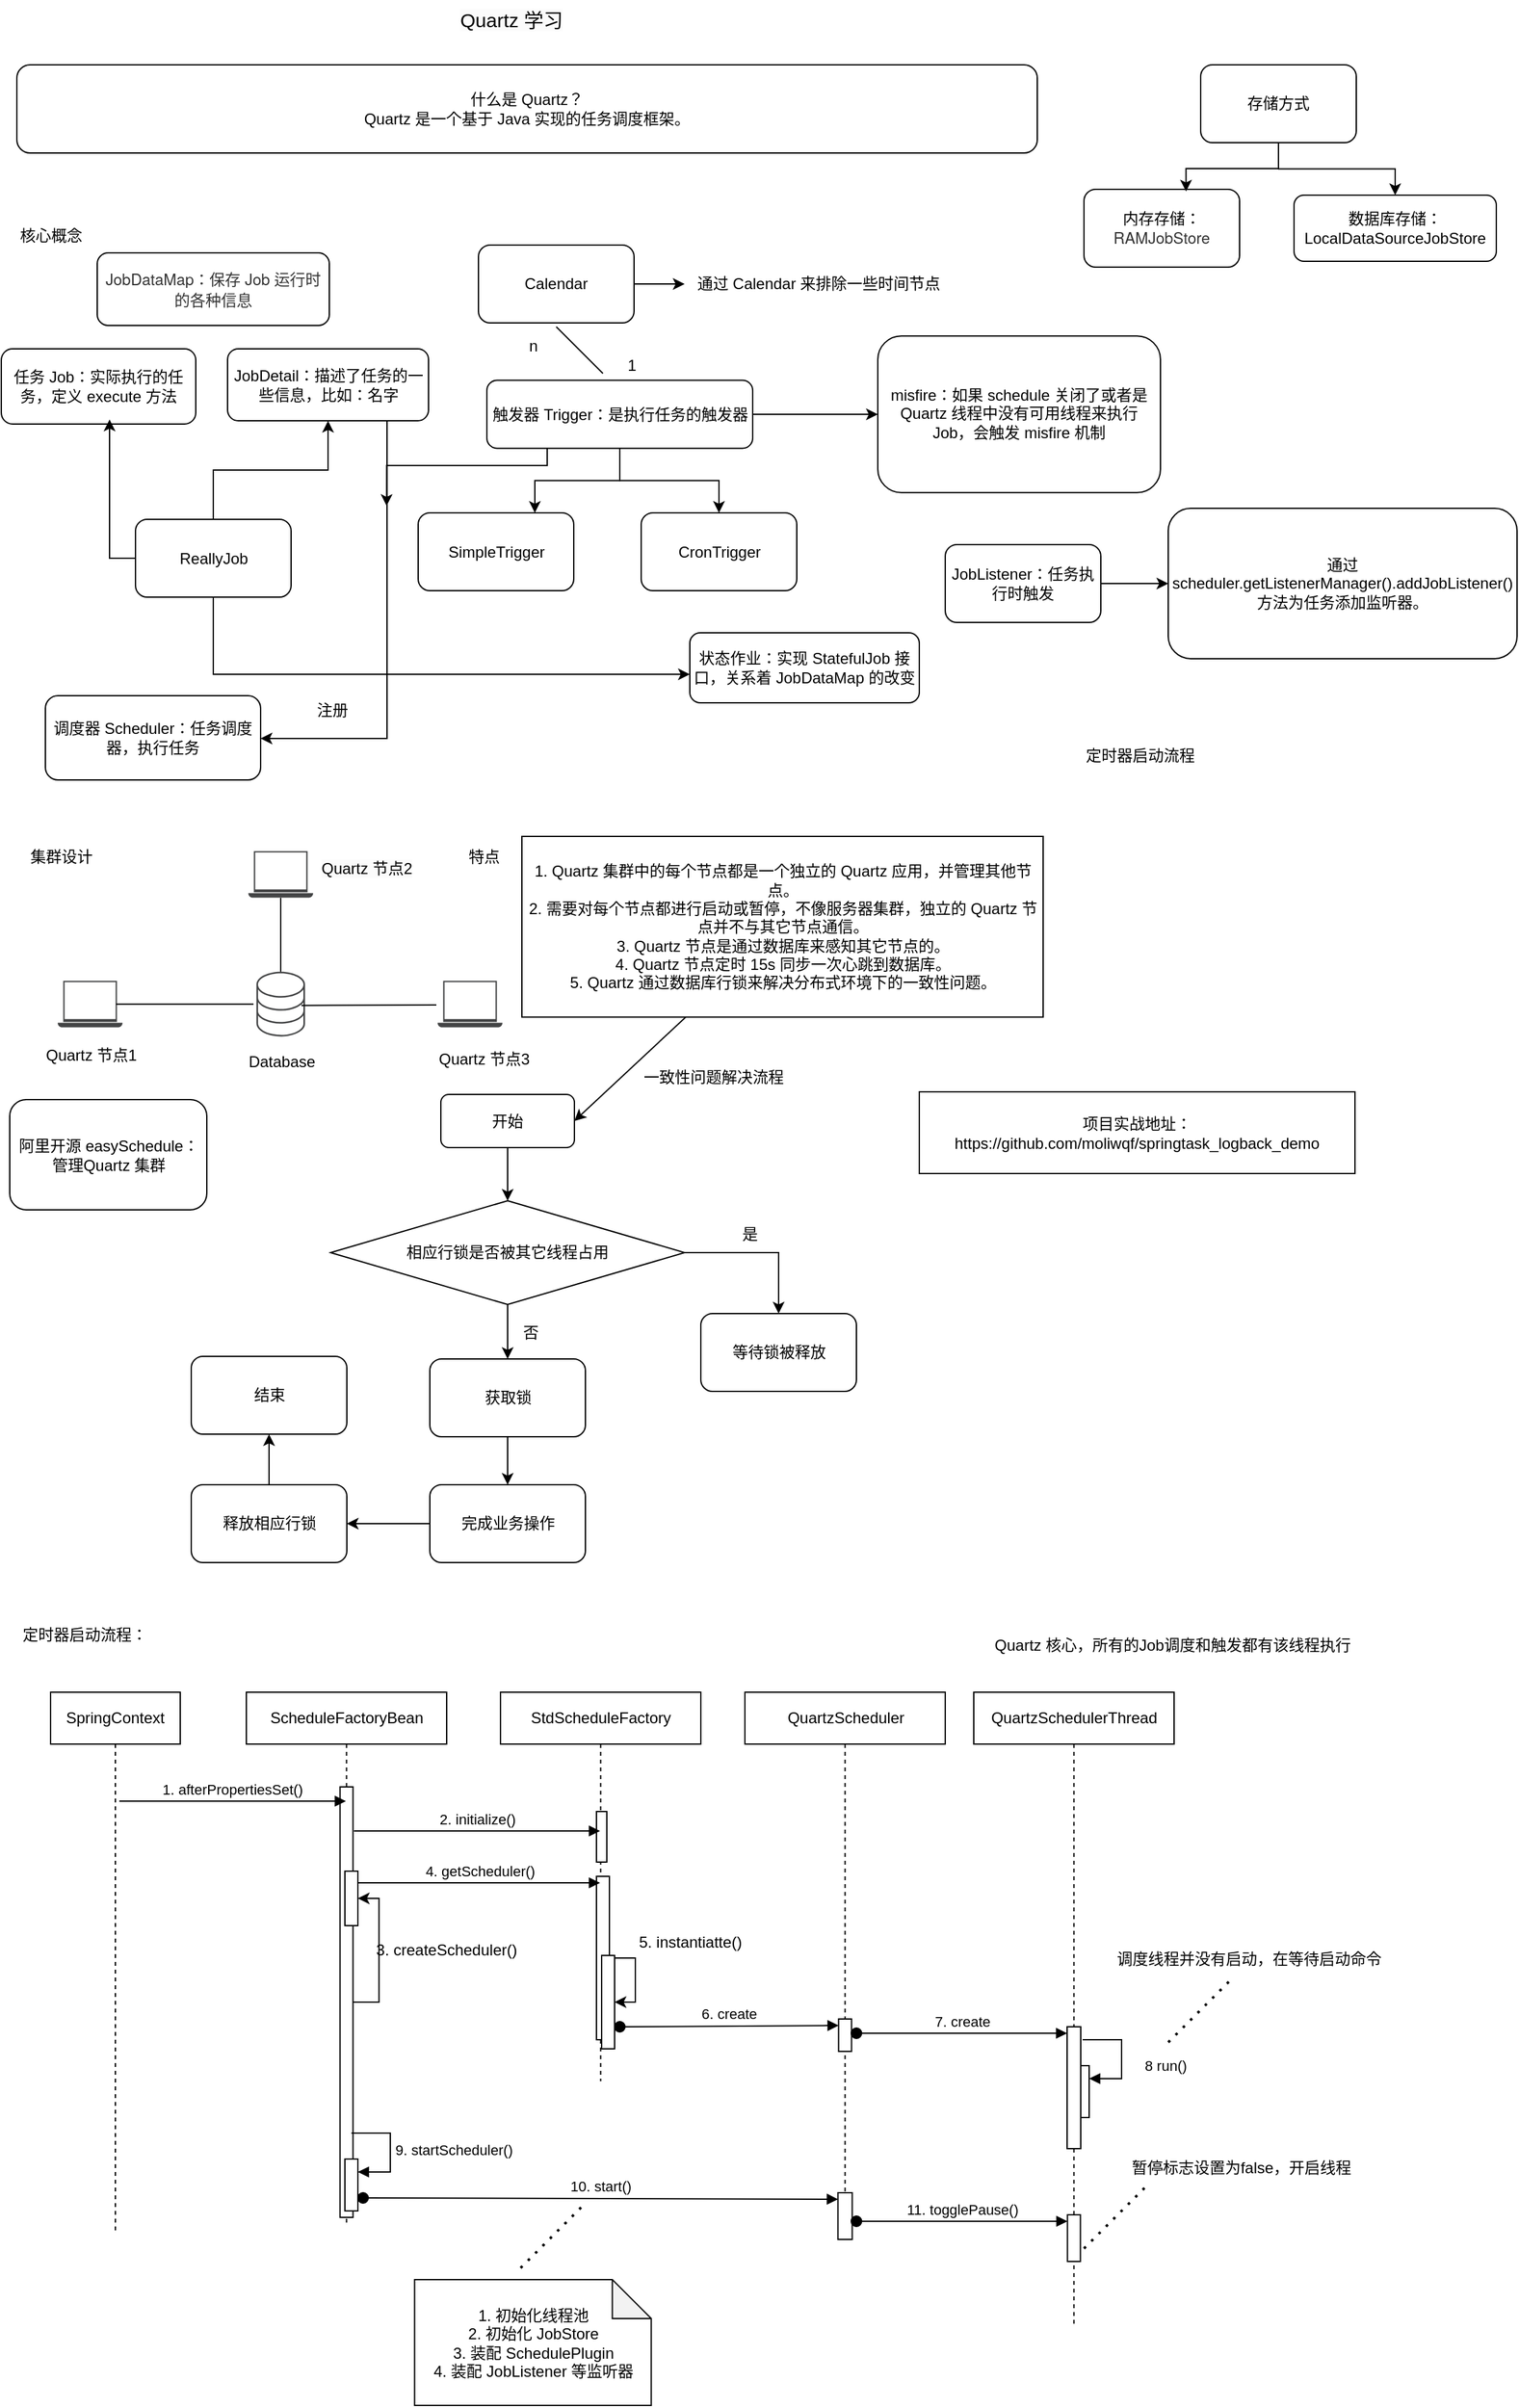 <mxfile version="24.7.1" type="github">
  <diagram name="第 1 页" id="t5rmYULxfnpGZIQc0kC4">
    <mxGraphModel dx="1221" dy="759" grid="0" gridSize="10" guides="1" tooltips="1" connect="1" arrows="1" fold="1" page="1" pageScale="1" pageWidth="827" pageHeight="1169" math="0" shadow="0">
      <root>
        <mxCell id="0" />
        <mxCell id="1" parent="0" />
        <mxCell id="8cU8IfGOEaAC18SAXIAc-3" value="什么是 Quartz？&lt;div&gt;Quartz 是一个基于 Java 实现的任务调度框架。&lt;/div&gt;" style="rounded=1;whiteSpace=wrap;html=1;" parent="1" vertex="1">
          <mxGeometry x="20" y="68" width="787" height="68" as="geometry" />
        </mxCell>
        <mxCell id="8cU8IfGOEaAC18SAXIAc-5" value="&lt;font style=&quot;font-size: 12px;&quot;&gt;任务 Job：实际执行的任务，定义 execute 方法&lt;/font&gt;" style="rounded=1;whiteSpace=wrap;html=1;" parent="1" vertex="1">
          <mxGeometry x="8" y="287" width="150" height="58" as="geometry" />
        </mxCell>
        <mxCell id="8cU8IfGOEaAC18SAXIAc-6" value="&lt;span style=&quot;color: rgb(0, 0, 0); font-family: Helvetica; font-size: 15px; font-style: normal; font-variant-ligatures: normal; font-variant-caps: normal; font-weight: 400; letter-spacing: normal; orphans: 2; text-align: center; text-indent: 0px; text-transform: none; widows: 2; word-spacing: 0px; -webkit-text-stroke-width: 0px; white-space: normal; background-color: rgb(251, 251, 251); text-decoration-thickness: initial; text-decoration-style: initial; text-decoration-color: initial; display: inline !important; float: none;&quot;&gt;Quartz 学习&lt;/span&gt;" style="text;whiteSpace=wrap;html=1;" parent="1" vertex="1">
          <mxGeometry x="359.997" y="18.003" width="107" height="40" as="geometry" />
        </mxCell>
        <mxCell id="8cU8IfGOEaAC18SAXIAc-7" value="核心概念" style="text;html=1;align=center;verticalAlign=middle;resizable=0;points=[];autosize=1;strokeColor=none;fillColor=none;" parent="1" vertex="1">
          <mxGeometry x="13" y="187" width="66" height="26" as="geometry" />
        </mxCell>
        <mxCell id="8cU8IfGOEaAC18SAXIAc-20" style="edgeStyle=orthogonalEdgeStyle;rounded=0;orthogonalLoop=1;jettySize=auto;html=1;entryX=0.75;entryY=0;entryDx=0;entryDy=0;" parent="1" source="8cU8IfGOEaAC18SAXIAc-12" target="8cU8IfGOEaAC18SAXIAc-18" edge="1">
          <mxGeometry relative="1" as="geometry" />
        </mxCell>
        <mxCell id="8cU8IfGOEaAC18SAXIAc-21" style="edgeStyle=orthogonalEdgeStyle;rounded=0;orthogonalLoop=1;jettySize=auto;html=1;" parent="1" source="8cU8IfGOEaAC18SAXIAc-12" target="8cU8IfGOEaAC18SAXIAc-19" edge="1">
          <mxGeometry relative="1" as="geometry" />
        </mxCell>
        <mxCell id="8cU8IfGOEaAC18SAXIAc-79" style="edgeStyle=orthogonalEdgeStyle;rounded=0;orthogonalLoop=1;jettySize=auto;html=1;" parent="1" source="8cU8IfGOEaAC18SAXIAc-12" edge="1">
          <mxGeometry relative="1" as="geometry">
            <mxPoint x="305.167" y="408.167" as="targetPoint" />
            <Array as="points">
              <mxPoint x="429" y="377" />
              <mxPoint x="305" y="377" />
            </Array>
          </mxGeometry>
        </mxCell>
        <mxCell id="8cU8IfGOEaAC18SAXIAc-96" value="" style="edgeStyle=orthogonalEdgeStyle;rounded=0;orthogonalLoop=1;jettySize=auto;html=1;" parent="1" source="8cU8IfGOEaAC18SAXIAc-12" target="8cU8IfGOEaAC18SAXIAc-95" edge="1">
          <mxGeometry relative="1" as="geometry" />
        </mxCell>
        <mxCell id="8cU8IfGOEaAC18SAXIAc-12" value="&lt;font style=&quot;font-size: 12px;&quot;&gt;触发器 Trigger：是执行任务的触发器&lt;/font&gt;" style="rounded=1;whiteSpace=wrap;html=1;" parent="1" vertex="1">
          <mxGeometry x="382.5" y="311.25" width="205" height="52.5" as="geometry" />
        </mxCell>
        <mxCell id="8cU8IfGOEaAC18SAXIAc-15" value="调度器 Scheduler：任务调度器，执行任务" style="rounded=1;whiteSpace=wrap;html=1;" parent="1" vertex="1">
          <mxGeometry x="42" y="554.5" width="166" height="65" as="geometry" />
        </mxCell>
        <mxCell id="8cU8IfGOEaAC18SAXIAc-18" value="SimpleTrigger" style="rounded=1;whiteSpace=wrap;html=1;" parent="1" vertex="1">
          <mxGeometry x="329.5" y="413.5" width="120" height="60" as="geometry" />
        </mxCell>
        <mxCell id="8cU8IfGOEaAC18SAXIAc-19" value="CronTrigger" style="rounded=1;whiteSpace=wrap;html=1;" parent="1" vertex="1">
          <mxGeometry x="501.5" y="413.5" width="120" height="60" as="geometry" />
        </mxCell>
        <mxCell id="8cU8IfGOEaAC18SAXIAc-24" value="集群设计" style="text;html=1;align=center;verticalAlign=middle;resizable=0;points=[];autosize=1;strokeColor=none;fillColor=none;" parent="1" vertex="1">
          <mxGeometry x="20.5" y="666" width="66" height="26" as="geometry" />
        </mxCell>
        <mxCell id="8cU8IfGOEaAC18SAXIAc-26" value="" style="sketch=0;pointerEvents=1;shadow=0;dashed=0;html=1;strokeColor=none;fillColor=#434445;aspect=fixed;labelPosition=center;verticalLabelPosition=bottom;verticalAlign=top;align=center;outlineConnect=0;shape=mxgraph.vvd.laptop;" parent="1" vertex="1">
          <mxGeometry x="51.5" y="774.33" width="50" height="36" as="geometry" />
        </mxCell>
        <mxCell id="8cU8IfGOEaAC18SAXIAc-27" value="" style="sketch=0;pointerEvents=1;shadow=0;dashed=0;html=1;strokeColor=none;fillColor=#434445;aspect=fixed;labelPosition=center;verticalLabelPosition=bottom;verticalAlign=top;align=center;outlineConnect=0;shape=mxgraph.vvd.laptop;" parent="1" vertex="1">
          <mxGeometry x="344.5" y="774.33" width="50" height="36" as="geometry" />
        </mxCell>
        <mxCell id="8cU8IfGOEaAC18SAXIAc-28" value="" style="sketch=0;pointerEvents=1;shadow=0;dashed=0;html=1;strokeColor=none;fillColor=#434445;aspect=fixed;labelPosition=center;verticalLabelPosition=bottom;verticalAlign=top;align=center;outlineConnect=0;shape=mxgraph.vvd.laptop;" parent="1" vertex="1">
          <mxGeometry x="198.5" y="674.33" width="50" height="36" as="geometry" />
        </mxCell>
        <mxCell id="8cU8IfGOEaAC18SAXIAc-29" value="" style="sketch=0;pointerEvents=1;shadow=0;dashed=0;html=1;strokeColor=none;fillColor=#434445;aspect=fixed;labelPosition=center;verticalLabelPosition=bottom;verticalAlign=top;align=center;outlineConnect=0;shape=mxgraph.vvd.storage;" parent="1" vertex="1">
          <mxGeometry x="204.75" y="767.33" width="37.5" height="50" as="geometry" />
        </mxCell>
        <mxCell id="8cU8IfGOEaAC18SAXIAc-30" value="" style="line;strokeWidth=1;rotatable=0;dashed=0;labelPosition=right;align=left;verticalAlign=middle;spacingTop=0;spacingLeft=6;points=[];portConstraint=eastwest;" parent="1" vertex="1">
          <mxGeometry x="96.5" y="787.33" width="106" height="10" as="geometry" />
        </mxCell>
        <mxCell id="8cU8IfGOEaAC18SAXIAc-31" value="" style="endArrow=none;html=1;rounded=0;" parent="1" edge="1">
          <mxGeometry relative="1" as="geometry">
            <mxPoint x="239.5" y="793.33" as="sourcePoint" />
            <mxPoint x="343.5" y="793" as="targetPoint" />
          </mxGeometry>
        </mxCell>
        <mxCell id="8cU8IfGOEaAC18SAXIAc-34" value="" style="endArrow=none;html=1;rounded=0;" parent="1" source="8cU8IfGOEaAC18SAXIAc-28" target="8cU8IfGOEaAC18SAXIAc-29" edge="1">
          <mxGeometry relative="1" as="geometry">
            <mxPoint x="222.5" y="710.33" as="sourcePoint" />
            <mxPoint x="225.5" y="766.33" as="targetPoint" />
          </mxGeometry>
        </mxCell>
        <mxCell id="8cU8IfGOEaAC18SAXIAc-35" value="Database" style="text;html=1;align=center;verticalAlign=middle;resizable=0;points=[];autosize=1;strokeColor=none;fillColor=none;" parent="1" vertex="1">
          <mxGeometry x="189" y="824.33" width="69" height="26" as="geometry" />
        </mxCell>
        <mxCell id="8cU8IfGOEaAC18SAXIAc-36" value="Quartz 节点1" style="text;html=1;align=center;verticalAlign=middle;resizable=0;points=[];autosize=1;strokeColor=none;fillColor=none;" parent="1" vertex="1">
          <mxGeometry x="32.5" y="819.33" width="88" height="26" as="geometry" />
        </mxCell>
        <mxCell id="8cU8IfGOEaAC18SAXIAc-37" value="&lt;span style=&quot;color: rgb(0, 0, 0); font-family: Helvetica; font-size: 12px; font-style: normal; font-variant-ligatures: normal; font-variant-caps: normal; font-weight: 400; letter-spacing: normal; orphans: 2; text-align: center; text-indent: 0px; text-transform: none; widows: 2; word-spacing: 0px; -webkit-text-stroke-width: 0px; white-space: nowrap; background-color: rgb(251, 251, 251); text-decoration-thickness: initial; text-decoration-style: initial; text-decoration-color: initial; display: inline !important; float: none;&quot;&gt;Quartz 节点2&lt;/span&gt;" style="text;whiteSpace=wrap;html=1;" parent="1" vertex="1">
          <mxGeometry x="253.497" y="674.327" width="98" height="36" as="geometry" />
        </mxCell>
        <mxCell id="8cU8IfGOEaAC18SAXIAc-38" value="Quartz 节点3" style="text;html=1;align=center;verticalAlign=middle;resizable=0;points=[];autosize=1;strokeColor=none;fillColor=none;" parent="1" vertex="1">
          <mxGeometry x="335.5" y="822" width="88" height="26" as="geometry" />
        </mxCell>
        <mxCell id="8cU8IfGOEaAC18SAXIAc-39" value="&lt;div&gt;1. Quartz 集群中的每个节点都是一个独立的 Quartz 应用，并管理其他节点。&lt;div&gt;2. 需要对每个节点都进行启动或暂停，不像服务器集群，独立的 Quartz 节点并不与其它节点通信。&lt;/div&gt;&lt;div&gt;3. Quartz 节点是通过数据库来感知其它节点的。&lt;/div&gt;&lt;div&gt;4. Quartz 节点定时 15s 同步一次心跳到数据库。&lt;/div&gt;&lt;div&gt;5. Quartz 通过数据库行锁来解决分布式环境下的一致性问题。&lt;/div&gt;&lt;/div&gt;" style="whiteSpace=wrap;html=1;" parent="1" vertex="1">
          <mxGeometry x="409.5" y="663" width="402" height="139.34" as="geometry" />
        </mxCell>
        <mxCell id="8cU8IfGOEaAC18SAXIAc-40" value="特点" style="text;html=1;align=center;verticalAlign=middle;resizable=0;points=[];autosize=1;strokeColor=none;fillColor=none;" parent="1" vertex="1">
          <mxGeometry x="358.5" y="666" width="42" height="26" as="geometry" />
        </mxCell>
        <mxCell id="8cU8IfGOEaAC18SAXIAc-58" value="" style="edgeStyle=orthogonalEdgeStyle;rounded=0;orthogonalLoop=1;jettySize=auto;html=1;" parent="1" source="8cU8IfGOEaAC18SAXIAc-41" target="8cU8IfGOEaAC18SAXIAc-43" edge="1">
          <mxGeometry relative="1" as="geometry" />
        </mxCell>
        <mxCell id="8cU8IfGOEaAC18SAXIAc-41" value="开始" style="rounded=1;whiteSpace=wrap;html=1;" parent="1" vertex="1">
          <mxGeometry x="347" y="862" width="103" height="41" as="geometry" />
        </mxCell>
        <mxCell id="8cU8IfGOEaAC18SAXIAc-45" style="edgeStyle=orthogonalEdgeStyle;rounded=0;orthogonalLoop=1;jettySize=auto;html=1;entryX=0.5;entryY=0;entryDx=0;entryDy=0;" parent="1" source="8cU8IfGOEaAC18SAXIAc-43" target="8cU8IfGOEaAC18SAXIAc-44" edge="1">
          <mxGeometry relative="1" as="geometry" />
        </mxCell>
        <mxCell id="8cU8IfGOEaAC18SAXIAc-49" style="edgeStyle=orthogonalEdgeStyle;rounded=0;orthogonalLoop=1;jettySize=auto;html=1;entryX=0.5;entryY=0;entryDx=0;entryDy=0;" parent="1" source="8cU8IfGOEaAC18SAXIAc-43" target="8cU8IfGOEaAC18SAXIAc-47" edge="1">
          <mxGeometry relative="1" as="geometry" />
        </mxCell>
        <mxCell id="8cU8IfGOEaAC18SAXIAc-43" value="相应行锁是否被其它线程占用" style="rhombus;whiteSpace=wrap;html=1;" parent="1" vertex="1">
          <mxGeometry x="262" y="944" width="273" height="80" as="geometry" />
        </mxCell>
        <mxCell id="8cU8IfGOEaAC18SAXIAc-44" value="等待锁被释放" style="rounded=1;whiteSpace=wrap;html=1;" parent="1" vertex="1">
          <mxGeometry x="547.5" y="1031" width="120" height="60" as="geometry" />
        </mxCell>
        <mxCell id="8cU8IfGOEaAC18SAXIAc-46" value="是" style="text;html=1;align=center;verticalAlign=middle;resizable=0;points=[];autosize=1;strokeColor=none;fillColor=none;" parent="1" vertex="1">
          <mxGeometry x="569.5" y="957" width="30" height="26" as="geometry" />
        </mxCell>
        <mxCell id="8cU8IfGOEaAC18SAXIAc-53" style="edgeStyle=orthogonalEdgeStyle;rounded=0;orthogonalLoop=1;jettySize=auto;html=1;entryX=0.5;entryY=0;entryDx=0;entryDy=0;" parent="1" source="8cU8IfGOEaAC18SAXIAc-47" target="8cU8IfGOEaAC18SAXIAc-51" edge="1">
          <mxGeometry relative="1" as="geometry" />
        </mxCell>
        <mxCell id="8cU8IfGOEaAC18SAXIAc-47" value="获取锁" style="rounded=1;whiteSpace=wrap;html=1;" parent="1" vertex="1">
          <mxGeometry x="338.5" y="1066" width="120" height="60" as="geometry" />
        </mxCell>
        <mxCell id="8cU8IfGOEaAC18SAXIAc-50" value="否" style="text;html=1;align=center;verticalAlign=middle;resizable=0;points=[];autosize=1;strokeColor=none;fillColor=none;" parent="1" vertex="1">
          <mxGeometry x="400.5" y="1033" width="30" height="26" as="geometry" />
        </mxCell>
        <mxCell id="8cU8IfGOEaAC18SAXIAc-55" style="edgeStyle=orthogonalEdgeStyle;rounded=0;orthogonalLoop=1;jettySize=auto;html=1;entryX=1;entryY=0.5;entryDx=0;entryDy=0;" parent="1" source="8cU8IfGOEaAC18SAXIAc-51" target="8cU8IfGOEaAC18SAXIAc-54" edge="1">
          <mxGeometry relative="1" as="geometry" />
        </mxCell>
        <mxCell id="8cU8IfGOEaAC18SAXIAc-51" value="完成业务操作" style="rounded=1;whiteSpace=wrap;html=1;" parent="1" vertex="1">
          <mxGeometry x="338.5" y="1163" width="120" height="60" as="geometry" />
        </mxCell>
        <mxCell id="8cU8IfGOEaAC18SAXIAc-57" value="" style="edgeStyle=orthogonalEdgeStyle;rounded=0;orthogonalLoop=1;jettySize=auto;html=1;" parent="1" source="8cU8IfGOEaAC18SAXIAc-54" target="8cU8IfGOEaAC18SAXIAc-56" edge="1">
          <mxGeometry relative="1" as="geometry" />
        </mxCell>
        <mxCell id="8cU8IfGOEaAC18SAXIAc-54" value="释放相应行锁" style="rounded=1;whiteSpace=wrap;html=1;" parent="1" vertex="1">
          <mxGeometry x="154.5" y="1163" width="120" height="60" as="geometry" />
        </mxCell>
        <mxCell id="8cU8IfGOEaAC18SAXIAc-56" value="结束" style="rounded=1;whiteSpace=wrap;html=1;" parent="1" vertex="1">
          <mxGeometry x="154.5" y="1064" width="120" height="60" as="geometry" />
        </mxCell>
        <mxCell id="8cU8IfGOEaAC18SAXIAc-59" value="" style="endArrow=classic;html=1;rounded=0;entryX=1;entryY=0.5;entryDx=0;entryDy=0;" parent="1" source="8cU8IfGOEaAC18SAXIAc-39" target="8cU8IfGOEaAC18SAXIAc-41" edge="1">
          <mxGeometry width="50" height="50" relative="1" as="geometry">
            <mxPoint x="494.5" y="874.33" as="sourcePoint" />
            <mxPoint x="544.5" y="824.33" as="targetPoint" />
          </mxGeometry>
        </mxCell>
        <mxCell id="8cU8IfGOEaAC18SAXIAc-60" value="一致性问题解决流程" style="text;html=1;align=center;verticalAlign=middle;resizable=0;points=[];autosize=1;strokeColor=none;fillColor=none;" parent="1" vertex="1">
          <mxGeometry x="493.5" y="836" width="126" height="26" as="geometry" />
        </mxCell>
        <mxCell id="8cU8IfGOEaAC18SAXIAc-61" value="阿里开源 easySchedule：管理Quartz 集群" style="rounded=1;whiteSpace=wrap;html=1;" parent="1" vertex="1">
          <mxGeometry x="14.5" y="866" width="152" height="85" as="geometry" />
        </mxCell>
        <mxCell id="8cU8IfGOEaAC18SAXIAc-92" value="" style="edgeStyle=orthogonalEdgeStyle;rounded=0;orthogonalLoop=1;jettySize=auto;html=1;" parent="1" source="8cU8IfGOEaAC18SAXIAc-62" target="8cU8IfGOEaAC18SAXIAc-68" edge="1">
          <mxGeometry relative="1" as="geometry" />
        </mxCell>
        <mxCell id="8cU8IfGOEaAC18SAXIAc-62" value="Calendar" style="rounded=1;whiteSpace=wrap;html=1;" parent="1" vertex="1">
          <mxGeometry x="376" y="207" width="120" height="60" as="geometry" />
        </mxCell>
        <mxCell id="8cU8IfGOEaAC18SAXIAc-64" value="" style="endArrow=none;html=1;rounded=0;" parent="1" edge="1">
          <mxGeometry relative="1" as="geometry">
            <mxPoint x="436" y="270" as="sourcePoint" />
            <mxPoint x="472" y="306" as="targetPoint" />
          </mxGeometry>
        </mxCell>
        <mxCell id="8cU8IfGOEaAC18SAXIAc-65" value="1" style="text;html=1;align=center;verticalAlign=middle;resizable=0;points=[];autosize=1;strokeColor=none;fillColor=none;" parent="1" vertex="1">
          <mxGeometry x="481" y="287" width="25" height="26" as="geometry" />
        </mxCell>
        <mxCell id="8cU8IfGOEaAC18SAXIAc-67" value="n" style="text;html=1;align=center;verticalAlign=middle;resizable=0;points=[];autosize=1;strokeColor=none;fillColor=none;" parent="1" vertex="1">
          <mxGeometry x="405.5" y="272" width="25" height="26" as="geometry" />
        </mxCell>
        <mxCell id="8cU8IfGOEaAC18SAXIAc-68" value="通过 Calendar 来排除一些时间节点" style="text;html=1;align=center;verticalAlign=middle;resizable=0;points=[];autosize=1;strokeColor=none;fillColor=none;" parent="1" vertex="1">
          <mxGeometry x="535" y="224" width="205" height="26" as="geometry" />
        </mxCell>
        <mxCell id="8cU8IfGOEaAC18SAXIAc-77" style="edgeStyle=orthogonalEdgeStyle;rounded=0;orthogonalLoop=1;jettySize=auto;html=1;" parent="1" source="8cU8IfGOEaAC18SAXIAc-70" target="8cU8IfGOEaAC18SAXIAc-15" edge="1">
          <mxGeometry relative="1" as="geometry">
            <Array as="points">
              <mxPoint x="305.5" y="587.5" />
            </Array>
          </mxGeometry>
        </mxCell>
        <mxCell id="8cU8IfGOEaAC18SAXIAc-70" value="JobDetail：描述了任务的一些信息，比如：名字" style="rounded=1;whiteSpace=wrap;html=1;" parent="1" vertex="1">
          <mxGeometry x="182.5" y="287" width="155" height="55.5" as="geometry" />
        </mxCell>
        <mxCell id="8cU8IfGOEaAC18SAXIAc-75" style="edgeStyle=orthogonalEdgeStyle;rounded=0;orthogonalLoop=1;jettySize=auto;html=1;entryX=0.5;entryY=1;entryDx=0;entryDy=0;" parent="1" source="8cU8IfGOEaAC18SAXIAc-71" edge="1">
          <mxGeometry relative="1" as="geometry">
            <mxPoint x="91.5" y="341.5" as="targetPoint" />
          </mxGeometry>
        </mxCell>
        <mxCell id="8cU8IfGOEaAC18SAXIAc-76" style="edgeStyle=orthogonalEdgeStyle;rounded=0;orthogonalLoop=1;jettySize=auto;html=1;" parent="1" source="8cU8IfGOEaAC18SAXIAc-71" target="8cU8IfGOEaAC18SAXIAc-70" edge="1">
          <mxGeometry relative="1" as="geometry" />
        </mxCell>
        <mxCell id="8cU8IfGOEaAC18SAXIAc-97" style="edgeStyle=orthogonalEdgeStyle;rounded=0;orthogonalLoop=1;jettySize=auto;html=1;" parent="1" source="8cU8IfGOEaAC18SAXIAc-71" edge="1">
          <mxGeometry relative="1" as="geometry">
            <mxPoint x="539" y="538" as="targetPoint" />
            <Array as="points">
              <mxPoint x="172" y="538" />
              <mxPoint x="514" y="538" />
            </Array>
          </mxGeometry>
        </mxCell>
        <mxCell id="8cU8IfGOEaAC18SAXIAc-71" value="ReallyJob" style="rounded=1;whiteSpace=wrap;html=1;" parent="1" vertex="1">
          <mxGeometry x="111.5" y="418.5" width="120" height="60" as="geometry" />
        </mxCell>
        <mxCell id="8cU8IfGOEaAC18SAXIAc-78" value="注册" style="text;html=1;align=center;verticalAlign=middle;resizable=0;points=[];autosize=1;strokeColor=none;fillColor=none;" parent="1" vertex="1">
          <mxGeometry x="241.5" y="552.5" width="42" height="26" as="geometry" />
        </mxCell>
        <mxCell id="8cU8IfGOEaAC18SAXIAc-80" value="&lt;span style=&quot;color: rgb(51, 51, 51); font-family: &amp;quot;pingfang SC&amp;quot;, &amp;quot;helvetica neue&amp;quot;, arial, &amp;quot;hiragino sans gb&amp;quot;, &amp;quot;microsoft yahei ui&amp;quot;, &amp;quot;microsoft yahei&amp;quot;, simsun, sans-serif; text-align: left; white-space-collapse: preserve; background-color: rgb(255, 255, 255);&quot;&gt;&lt;font style=&quot;font-size: 12px;&quot;&gt;JobDataMap：保存 Job 运行时的各种信息&lt;/font&gt;&lt;/span&gt;" style="rounded=1;whiteSpace=wrap;html=1;" parent="1" vertex="1">
          <mxGeometry x="82" y="213" width="179" height="56" as="geometry" />
        </mxCell>
        <mxCell id="8cU8IfGOEaAC18SAXIAc-91" style="edgeStyle=orthogonalEdgeStyle;rounded=0;orthogonalLoop=1;jettySize=auto;html=1;" parent="1" source="8cU8IfGOEaAC18SAXIAc-86" target="8cU8IfGOEaAC18SAXIAc-89" edge="1">
          <mxGeometry relative="1" as="geometry" />
        </mxCell>
        <mxCell id="8cU8IfGOEaAC18SAXIAc-86" value="&lt;span style=&quot;text-wrap: nowrap;&quot;&gt;存储方式&lt;/span&gt;" style="rounded=1;whiteSpace=wrap;html=1;" parent="1" vertex="1">
          <mxGeometry x="933" y="68" width="120" height="60" as="geometry" />
        </mxCell>
        <mxCell id="8cU8IfGOEaAC18SAXIAc-87" value="&lt;font style=&quot;font-size: 12px;&quot;&gt;内存存储：&lt;span style=&quot;color: rgb(51, 51, 51); font-family: &amp;quot;pingfang SC&amp;quot;, &amp;quot;helvetica neue&amp;quot;, arial, &amp;quot;hiragino sans gb&amp;quot;, &amp;quot;microsoft yahei ui&amp;quot;, &amp;quot;microsoft yahei&amp;quot;, simsun, sans-serif; text-align: start; white-space-collapse: preserve; background-color: rgb(255, 255, 255);&quot;&gt;RAMJobStore&lt;/span&gt;&lt;/font&gt;" style="rounded=1;whiteSpace=wrap;html=1;" parent="1" vertex="1">
          <mxGeometry x="843" y="164" width="120" height="60" as="geometry" />
        </mxCell>
        <mxCell id="8cU8IfGOEaAC18SAXIAc-89" value="数据库存储：&lt;div&gt;LocalDataSourceJobStore&lt;/div&gt;" style="rounded=1;whiteSpace=wrap;html=1;" parent="1" vertex="1">
          <mxGeometry x="1005" y="168.5" width="156" height="51" as="geometry" />
        </mxCell>
        <mxCell id="8cU8IfGOEaAC18SAXIAc-90" style="edgeStyle=orthogonalEdgeStyle;rounded=0;orthogonalLoop=1;jettySize=auto;html=1;entryX=0.656;entryY=0.028;entryDx=0;entryDy=0;entryPerimeter=0;" parent="1" source="8cU8IfGOEaAC18SAXIAc-86" target="8cU8IfGOEaAC18SAXIAc-87" edge="1">
          <mxGeometry relative="1" as="geometry" />
        </mxCell>
        <mxCell id="8cU8IfGOEaAC18SAXIAc-95" value="misfire：如果 schedule 关闭了或者是 Quartz 线程中没有可用线程来执行 Job，会触发 misfire 机制" style="whiteSpace=wrap;html=1;rounded=1;" parent="1" vertex="1">
          <mxGeometry x="684" y="277.12" width="218" height="120.75" as="geometry" />
        </mxCell>
        <mxCell id="8cU8IfGOEaAC18SAXIAc-98" value="状态作业：实现 StatefulJob 接口，关系着 JobDataMap 的改变" style="rounded=1;whiteSpace=wrap;html=1;" parent="1" vertex="1">
          <mxGeometry x="539" y="506" width="177" height="54" as="geometry" />
        </mxCell>
        <mxCell id="8cU8IfGOEaAC18SAXIAc-101" value="" style="edgeStyle=orthogonalEdgeStyle;rounded=0;orthogonalLoop=1;jettySize=auto;html=1;" parent="1" source="8cU8IfGOEaAC18SAXIAc-99" target="8cU8IfGOEaAC18SAXIAc-100" edge="1">
          <mxGeometry relative="1" as="geometry" />
        </mxCell>
        <mxCell id="8cU8IfGOEaAC18SAXIAc-99" value="JobListener：任务执行时触发" style="rounded=1;whiteSpace=wrap;html=1;" parent="1" vertex="1">
          <mxGeometry x="736" y="438" width="120" height="60" as="geometry" />
        </mxCell>
        <mxCell id="8cU8IfGOEaAC18SAXIAc-100" value="通过 scheduler.getListenerManager().addJobListener() 方法为任务添加监听器。" style="whiteSpace=wrap;html=1;rounded=1;" parent="1" vertex="1">
          <mxGeometry x="908" y="410" width="269" height="116" as="geometry" />
        </mxCell>
        <mxCell id="8cU8IfGOEaAC18SAXIAc-103" value="定时器启动流程" style="text;html=1;align=center;verticalAlign=middle;resizable=0;points=[];autosize=1;strokeColor=none;fillColor=none;" parent="1" vertex="1">
          <mxGeometry x="835" y="588" width="102" height="26" as="geometry" />
        </mxCell>
        <mxCell id="96SZYwyoLDsNzqyxZzud-1" value="定时器启动流程：" style="text;html=1;align=center;verticalAlign=middle;resizable=0;points=[];autosize=1;strokeColor=none;fillColor=none;" vertex="1" parent="1">
          <mxGeometry x="14.5" y="1266" width="114" height="26" as="geometry" />
        </mxCell>
        <mxCell id="96SZYwyoLDsNzqyxZzud-2" value="SpringContext" style="shape=umlLifeline;perimeter=lifelinePerimeter;whiteSpace=wrap;html=1;container=1;dropTarget=0;collapsible=0;recursiveResize=0;outlineConnect=0;portConstraint=eastwest;newEdgeStyle={&quot;curved&quot;:0,&quot;rounded&quot;:0};" vertex="1" parent="1">
          <mxGeometry x="46" y="1323" width="100" height="417" as="geometry" />
        </mxCell>
        <mxCell id="96SZYwyoLDsNzqyxZzud-3" value="ScheduleFactoryBean" style="shape=umlLifeline;perimeter=lifelinePerimeter;whiteSpace=wrap;html=1;container=1;dropTarget=0;collapsible=0;recursiveResize=0;outlineConnect=0;portConstraint=eastwest;newEdgeStyle={&quot;curved&quot;:0,&quot;rounded&quot;:0};" vertex="1" parent="1">
          <mxGeometry x="197" y="1323" width="154.5" height="409" as="geometry" />
        </mxCell>
        <mxCell id="96SZYwyoLDsNzqyxZzud-13" style="edgeStyle=orthogonalEdgeStyle;rounded=0;orthogonalLoop=1;jettySize=auto;html=1;curved=0;" edge="1" parent="96SZYwyoLDsNzqyxZzud-3" source="96SZYwyoLDsNzqyxZzud-8" target="96SZYwyoLDsNzqyxZzud-11">
          <mxGeometry relative="1" as="geometry" />
        </mxCell>
        <mxCell id="96SZYwyoLDsNzqyxZzud-8" value="" style="html=1;points=[[0,0,0,0,5],[0,1,0,0,-5],[1,0,0,0,5],[1,1,0,0,-5]];perimeter=orthogonalPerimeter;outlineConnect=0;targetShapes=umlLifeline;portConstraint=eastwest;newEdgeStyle={&quot;curved&quot;:0,&quot;rounded&quot;:0};" vertex="1" parent="96SZYwyoLDsNzqyxZzud-3">
          <mxGeometry x="72.25" y="73" width="10" height="332" as="geometry" />
        </mxCell>
        <mxCell id="96SZYwyoLDsNzqyxZzud-11" value="" style="html=1;points=[[0,0,0,0,5],[0,1,0,0,-5],[1,0,0,0,5],[1,1,0,0,-5]];perimeter=orthogonalPerimeter;outlineConnect=0;targetShapes=umlLifeline;portConstraint=eastwest;newEdgeStyle={&quot;curved&quot;:0,&quot;rounded&quot;:0};" vertex="1" parent="96SZYwyoLDsNzqyxZzud-3">
          <mxGeometry x="76" y="138" width="10" height="42" as="geometry" />
        </mxCell>
        <mxCell id="96SZYwyoLDsNzqyxZzud-34" value="" style="html=1;points=[[0,0,0,0,5],[0,1,0,0,-5],[1,0,0,0,5],[1,1,0,0,-5]];perimeter=orthogonalPerimeter;outlineConnect=0;targetShapes=umlLifeline;portConstraint=eastwest;newEdgeStyle={&quot;curved&quot;:0,&quot;rounded&quot;:0};" vertex="1" parent="96SZYwyoLDsNzqyxZzud-3">
          <mxGeometry x="76" y="360" width="10" height="40" as="geometry" />
        </mxCell>
        <mxCell id="96SZYwyoLDsNzqyxZzud-35" value="9. startScheduler()" style="html=1;align=left;spacingLeft=2;endArrow=block;rounded=0;edgeStyle=orthogonalEdgeStyle;curved=0;rounded=0;" edge="1" target="96SZYwyoLDsNzqyxZzud-34" parent="96SZYwyoLDsNzqyxZzud-3">
          <mxGeometry relative="1" as="geometry">
            <mxPoint x="81" y="340" as="sourcePoint" />
            <Array as="points">
              <mxPoint x="111" y="370" />
            </Array>
          </mxGeometry>
        </mxCell>
        <mxCell id="96SZYwyoLDsNzqyxZzud-4" value="StdScheduleFactory" style="shape=umlLifeline;perimeter=lifelinePerimeter;whiteSpace=wrap;html=1;container=1;dropTarget=0;collapsible=0;recursiveResize=0;outlineConnect=0;portConstraint=eastwest;newEdgeStyle={&quot;curved&quot;:0,&quot;rounded&quot;:0};" vertex="1" parent="1">
          <mxGeometry x="393" y="1323" width="154.5" height="300" as="geometry" />
        </mxCell>
        <mxCell id="96SZYwyoLDsNzqyxZzud-10" value="" style="html=1;points=[[0,0,0,0,5],[0,1,0,0,-5],[1,0,0,0,5],[1,1,0,0,-5]];perimeter=orthogonalPerimeter;outlineConnect=0;targetShapes=umlLifeline;portConstraint=eastwest;newEdgeStyle={&quot;curved&quot;:0,&quot;rounded&quot;:0};" vertex="1" parent="96SZYwyoLDsNzqyxZzud-4">
          <mxGeometry x="74" y="92" width="8" height="39" as="geometry" />
        </mxCell>
        <mxCell id="96SZYwyoLDsNzqyxZzud-19" style="edgeStyle=orthogonalEdgeStyle;rounded=0;orthogonalLoop=1;jettySize=auto;html=1;curved=0;" edge="1" parent="96SZYwyoLDsNzqyxZzud-4" source="96SZYwyoLDsNzqyxZzud-17" target="96SZYwyoLDsNzqyxZzud-18">
          <mxGeometry relative="1" as="geometry" />
        </mxCell>
        <mxCell id="96SZYwyoLDsNzqyxZzud-17" value="" style="html=1;points=[[0,0,0,0,5],[0,1,0,0,-5],[1,0,0,0,5],[1,1,0,0,-5]];perimeter=orthogonalPerimeter;outlineConnect=0;targetShapes=umlLifeline;portConstraint=eastwest;newEdgeStyle={&quot;curved&quot;:0,&quot;rounded&quot;:0};" vertex="1" parent="96SZYwyoLDsNzqyxZzud-4">
          <mxGeometry x="74" y="142" width="10" height="126" as="geometry" />
        </mxCell>
        <mxCell id="96SZYwyoLDsNzqyxZzud-18" value="" style="html=1;points=[[0,0,0,0,5],[0,1,0,0,-5],[1,0,0,0,5],[1,1,0,0,-5]];perimeter=orthogonalPerimeter;outlineConnect=0;targetShapes=umlLifeline;portConstraint=eastwest;newEdgeStyle={&quot;curved&quot;:0,&quot;rounded&quot;:0};" vertex="1" parent="96SZYwyoLDsNzqyxZzud-4">
          <mxGeometry x="78" y="203" width="10" height="72" as="geometry" />
        </mxCell>
        <mxCell id="96SZYwyoLDsNzqyxZzud-5" value="QuartzScheduler" style="shape=umlLifeline;perimeter=lifelinePerimeter;whiteSpace=wrap;html=1;container=1;dropTarget=0;collapsible=0;recursiveResize=0;outlineConnect=0;portConstraint=eastwest;newEdgeStyle={&quot;curved&quot;:0,&quot;rounded&quot;:0};" vertex="1" parent="1">
          <mxGeometry x="581.5" y="1323" width="154.5" height="419" as="geometry" />
        </mxCell>
        <mxCell id="96SZYwyoLDsNzqyxZzud-21" value="" style="html=1;points=[[0,0,0,0,5],[0,1,0,0,-5],[1,0,0,0,5],[1,1,0,0,-5]];perimeter=orthogonalPerimeter;outlineConnect=0;targetShapes=umlLifeline;portConstraint=eastwest;newEdgeStyle={&quot;curved&quot;:0,&quot;rounded&quot;:0};" vertex="1" parent="96SZYwyoLDsNzqyxZzud-5">
          <mxGeometry x="72.25" y="252" width="10" height="25" as="geometry" />
        </mxCell>
        <mxCell id="96SZYwyoLDsNzqyxZzud-6" value="QuartzSchedulerThread" style="shape=umlLifeline;perimeter=lifelinePerimeter;whiteSpace=wrap;html=1;container=1;dropTarget=0;collapsible=0;recursiveResize=0;outlineConnect=0;portConstraint=eastwest;newEdgeStyle={&quot;curved&quot;:0,&quot;rounded&quot;:0};" vertex="1" parent="1">
          <mxGeometry x="758" y="1323" width="154.5" height="489" as="geometry" />
        </mxCell>
        <mxCell id="96SZYwyoLDsNzqyxZzud-27" value="" style="html=1;points=[[0,0,0,0,5],[0,1,0,0,-5],[1,0,0,0,5],[1,1,0,0,-5]];perimeter=orthogonalPerimeter;outlineConnect=0;targetShapes=umlLifeline;portConstraint=eastwest;newEdgeStyle={&quot;curved&quot;:0,&quot;rounded&quot;:0};" vertex="1" parent="96SZYwyoLDsNzqyxZzud-6">
          <mxGeometry x="79" y="288" width="10" height="40" as="geometry" />
        </mxCell>
        <mxCell id="96SZYwyoLDsNzqyxZzud-28" value="8 run()" style="html=1;align=left;spacingLeft=2;endArrow=block;rounded=0;edgeStyle=orthogonalEdgeStyle;curved=0;rounded=0;" edge="1" target="96SZYwyoLDsNzqyxZzud-27" parent="96SZYwyoLDsNzqyxZzud-6">
          <mxGeometry x="0.176" y="14" relative="1" as="geometry">
            <mxPoint x="84" y="268" as="sourcePoint" />
            <Array as="points">
              <mxPoint x="114" y="298" />
            </Array>
            <mxPoint as="offset" />
          </mxGeometry>
        </mxCell>
        <mxCell id="96SZYwyoLDsNzqyxZzud-38" value="" style="html=1;points=[[0,0,0,0,5],[0,1,0,0,-5],[1,0,0,0,5],[1,1,0,0,-5]];perimeter=orthogonalPerimeter;outlineConnect=0;targetShapes=umlLifeline;portConstraint=eastwest;newEdgeStyle={&quot;curved&quot;:0,&quot;rounded&quot;:0};" vertex="1" parent="96SZYwyoLDsNzqyxZzud-6">
          <mxGeometry x="72.25" y="403" width="10" height="36" as="geometry" />
        </mxCell>
        <mxCell id="96SZYwyoLDsNzqyxZzud-7" value="1. afterPropertiesSet()" style="html=1;verticalAlign=bottom;endArrow=block;curved=0;rounded=0;" edge="1" parent="1" target="96SZYwyoLDsNzqyxZzud-3">
          <mxGeometry x="-0.004" width="80" relative="1" as="geometry">
            <mxPoint x="99" y="1407" as="sourcePoint" />
            <mxPoint x="179" y="1407" as="targetPoint" />
            <mxPoint as="offset" />
          </mxGeometry>
        </mxCell>
        <mxCell id="96SZYwyoLDsNzqyxZzud-9" value="2. initialize()" style="html=1;verticalAlign=bottom;endArrow=block;curved=0;rounded=0;" edge="1" parent="1" target="96SZYwyoLDsNzqyxZzud-4">
          <mxGeometry width="80" relative="1" as="geometry">
            <mxPoint x="280" y="1430" as="sourcePoint" />
            <mxPoint x="360" y="1430" as="targetPoint" />
          </mxGeometry>
        </mxCell>
        <mxCell id="96SZYwyoLDsNzqyxZzud-15" value="3. createScheduler()" style="text;html=1;align=center;verticalAlign=middle;resizable=0;points=[];autosize=1;strokeColor=none;fillColor=none;" vertex="1" parent="1">
          <mxGeometry x="287" y="1509" width="127" height="26" as="geometry" />
        </mxCell>
        <mxCell id="96SZYwyoLDsNzqyxZzud-16" value="4. getScheduler()" style="html=1;verticalAlign=bottom;endArrow=block;curved=0;rounded=0;" edge="1" parent="1" target="96SZYwyoLDsNzqyxZzud-4">
          <mxGeometry width="80" relative="1" as="geometry">
            <mxPoint x="283.5" y="1470" as="sourcePoint" />
            <mxPoint x="363.5" y="1470" as="targetPoint" />
          </mxGeometry>
        </mxCell>
        <mxCell id="96SZYwyoLDsNzqyxZzud-20" value="5. instantiatte()" style="text;html=1;align=center;verticalAlign=middle;resizable=0;points=[];autosize=1;strokeColor=none;fillColor=none;" vertex="1" parent="1">
          <mxGeometry x="490.5" y="1503" width="97" height="26" as="geometry" />
        </mxCell>
        <mxCell id="96SZYwyoLDsNzqyxZzud-22" value="6. create" style="html=1;verticalAlign=bottom;startArrow=oval;endArrow=block;startSize=8;curved=0;rounded=0;entryX=0;entryY=0;entryDx=0;entryDy=5;" edge="1" target="96SZYwyoLDsNzqyxZzud-21" parent="1">
          <mxGeometry relative="1" as="geometry">
            <mxPoint x="485" y="1581" as="sourcePoint" />
          </mxGeometry>
        </mxCell>
        <mxCell id="96SZYwyoLDsNzqyxZzud-23" value="" style="html=1;points=[[0,0,0,0,5],[0,1,0,0,-5],[1,0,0,0,5],[1,1,0,0,-5]];perimeter=orthogonalPerimeter;outlineConnect=0;targetShapes=umlLifeline;portConstraint=eastwest;newEdgeStyle={&quot;curved&quot;:0,&quot;rounded&quot;:0};" vertex="1" parent="1">
          <mxGeometry x="830" y="1581" width="10.5" height="94" as="geometry" />
        </mxCell>
        <mxCell id="96SZYwyoLDsNzqyxZzud-24" value="7. create" style="html=1;verticalAlign=bottom;startArrow=oval;endArrow=block;startSize=8;curved=0;rounded=0;entryX=0;entryY=0;entryDx=0;entryDy=5;" edge="1" target="96SZYwyoLDsNzqyxZzud-23" parent="1">
          <mxGeometry relative="1" as="geometry">
            <mxPoint x="667.5" y="1586" as="sourcePoint" />
          </mxGeometry>
        </mxCell>
        <mxCell id="96SZYwyoLDsNzqyxZzud-29" value="Quartz 核心，所有的Job调度和触发都有该线程执行" style="text;html=1;align=center;verticalAlign=middle;resizable=0;points=[];autosize=1;strokeColor=none;fillColor=none;" vertex="1" parent="1">
          <mxGeometry x="764" y="1274" width="293" height="26" as="geometry" />
        </mxCell>
        <mxCell id="96SZYwyoLDsNzqyxZzud-30" value="" style="endArrow=none;dashed=1;html=1;dashPattern=1 3;strokeWidth=2;rounded=0;" edge="1" parent="1">
          <mxGeometry width="50" height="50" relative="1" as="geometry">
            <mxPoint x="908" y="1593" as="sourcePoint" />
            <mxPoint x="958" y="1543" as="targetPoint" />
          </mxGeometry>
        </mxCell>
        <mxCell id="96SZYwyoLDsNzqyxZzud-31" value="调度线程并没有启动，在等待启动命令" style="text;html=1;align=center;verticalAlign=middle;resizable=0;points=[];autosize=1;strokeColor=none;fillColor=none;" vertex="1" parent="1">
          <mxGeometry x="859" y="1516" width="222" height="26" as="geometry" />
        </mxCell>
        <mxCell id="96SZYwyoLDsNzqyxZzud-36" value="" style="html=1;points=[[0,0,0,0,5],[0,1,0,0,-5],[1,0,0,0,5],[1,1,0,0,-5]];perimeter=orthogonalPerimeter;outlineConnect=0;targetShapes=umlLifeline;portConstraint=eastwest;newEdgeStyle={&quot;curved&quot;:0,&quot;rounded&quot;:0};" vertex="1" parent="1">
          <mxGeometry x="653.25" y="1709" width="11" height="36" as="geometry" />
        </mxCell>
        <mxCell id="96SZYwyoLDsNzqyxZzud-37" value="10. start()" style="html=1;verticalAlign=bottom;startArrow=oval;endArrow=block;startSize=8;curved=0;rounded=0;entryX=0;entryY=0;entryDx=0;entryDy=5;" edge="1" target="96SZYwyoLDsNzqyxZzud-36" parent="1">
          <mxGeometry relative="1" as="geometry">
            <mxPoint x="287" y="1713" as="sourcePoint" />
          </mxGeometry>
        </mxCell>
        <mxCell id="96SZYwyoLDsNzqyxZzud-39" value="11. togglePause()" style="html=1;verticalAlign=bottom;startArrow=oval;endArrow=block;startSize=8;curved=0;rounded=0;entryX=0;entryY=0;entryDx=0;entryDy=5;" edge="1" target="96SZYwyoLDsNzqyxZzud-38" parent="1">
          <mxGeometry relative="1" as="geometry">
            <mxPoint x="667.5" y="1731" as="sourcePoint" />
          </mxGeometry>
        </mxCell>
        <mxCell id="96SZYwyoLDsNzqyxZzud-41" value="" style="endArrow=none;dashed=1;html=1;dashPattern=1 3;strokeWidth=2;rounded=0;" edge="1" parent="1">
          <mxGeometry width="50" height="50" relative="1" as="geometry">
            <mxPoint x="843" y="1752" as="sourcePoint" />
            <mxPoint x="893" y="1702" as="targetPoint" />
          </mxGeometry>
        </mxCell>
        <mxCell id="96SZYwyoLDsNzqyxZzud-42" value="暂停标志设置为false，开启线程" style="text;html=1;align=center;verticalAlign=middle;resizable=0;points=[];autosize=1;strokeColor=none;fillColor=none;" vertex="1" parent="1">
          <mxGeometry x="870" y="1677" width="187" height="26" as="geometry" />
        </mxCell>
        <mxCell id="96SZYwyoLDsNzqyxZzud-43" value="" style="endArrow=none;dashed=1;html=1;dashPattern=1 3;strokeWidth=2;rounded=0;" edge="1" parent="1">
          <mxGeometry width="50" height="50" relative="1" as="geometry">
            <mxPoint x="408.5" y="1767" as="sourcePoint" />
            <mxPoint x="458.5" y="1717" as="targetPoint" />
          </mxGeometry>
        </mxCell>
        <mxCell id="96SZYwyoLDsNzqyxZzud-44" value="1. 初始化线程池&lt;div&gt;2. 初始化 JobStore&lt;/div&gt;&lt;div&gt;3. 装配 SchedulePlugin&lt;/div&gt;&lt;div&gt;4. 装配 JobListener 等监听器&lt;/div&gt;" style="shape=note;whiteSpace=wrap;html=1;backgroundOutline=1;darkOpacity=0.05;" vertex="1" parent="1">
          <mxGeometry x="326.75" y="1776" width="182.5" height="97" as="geometry" />
        </mxCell>
        <mxCell id="96SZYwyoLDsNzqyxZzud-45" value="项目实战地址：https://github.com/moliwqf/springtask_logback_demo" style="rounded=0;whiteSpace=wrap;html=1;" vertex="1" parent="1">
          <mxGeometry x="716" y="860" width="336" height="63" as="geometry" />
        </mxCell>
      </root>
    </mxGraphModel>
  </diagram>
</mxfile>
